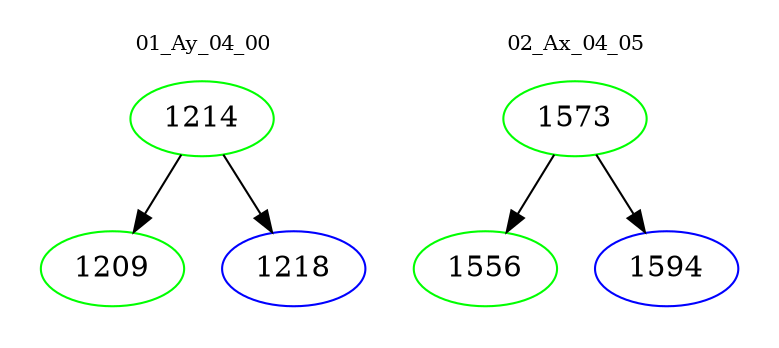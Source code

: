digraph{
subgraph cluster_0 {
color = white
label = "01_Ay_04_00";
fontsize=10;
T0_1214 [label="1214", color="green"]
T0_1214 -> T0_1209 [color="black"]
T0_1209 [label="1209", color="green"]
T0_1214 -> T0_1218 [color="black"]
T0_1218 [label="1218", color="blue"]
}
subgraph cluster_1 {
color = white
label = "02_Ax_04_05";
fontsize=10;
T1_1573 [label="1573", color="green"]
T1_1573 -> T1_1556 [color="black"]
T1_1556 [label="1556", color="green"]
T1_1573 -> T1_1594 [color="black"]
T1_1594 [label="1594", color="blue"]
}
}
